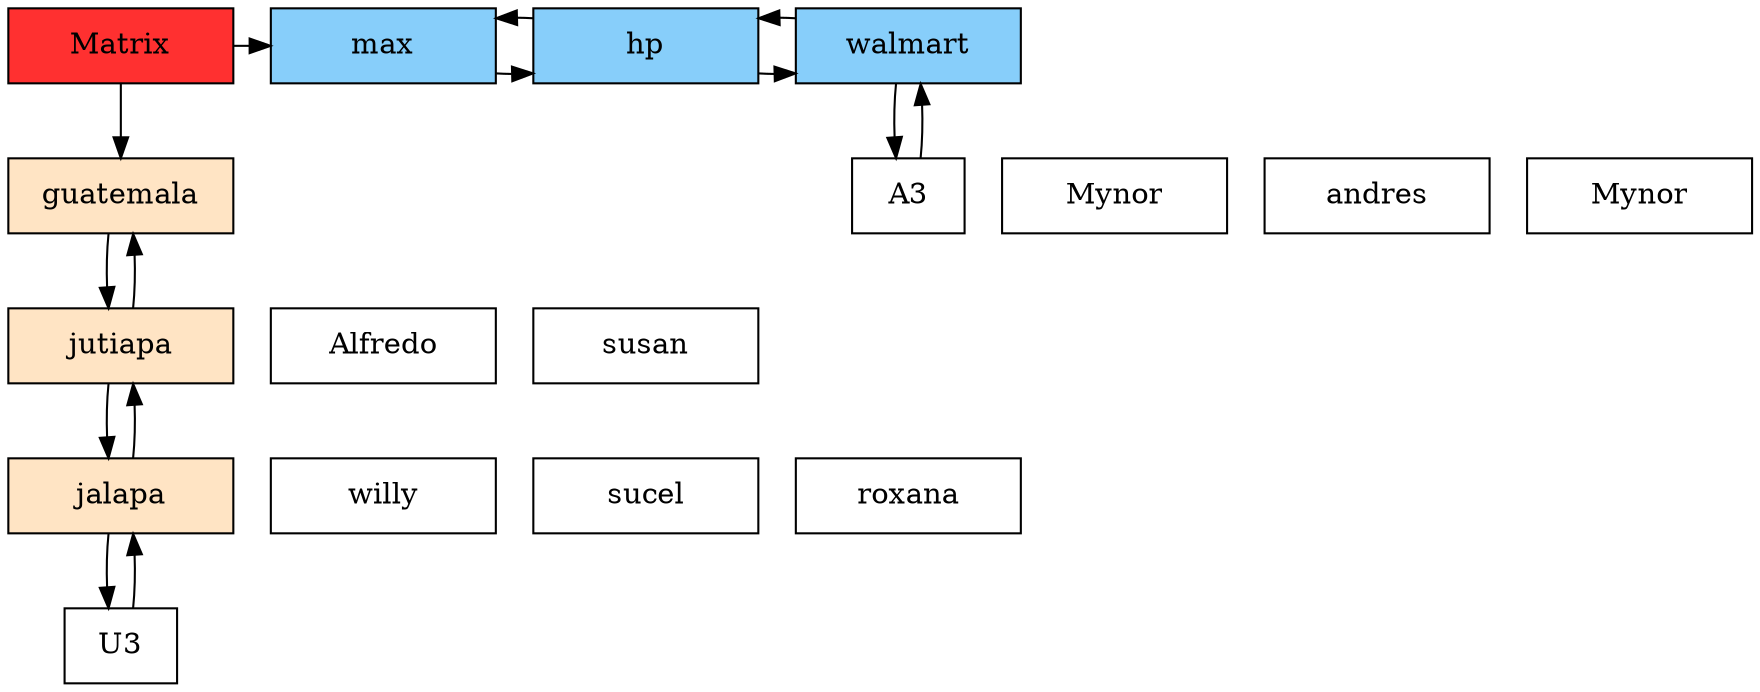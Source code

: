 digraph a{
node[shape=box];
C00736570[ label = "Matrix", width = 1.5, style = filled, fillcolor = firebrick1, group = 1 ];
U0 [label = "guatemala"    pos = "5.3, 3.5!" width = 1.5 style = filled, fillcolor = bisque1, group = 1 ];
U1 [label = "jutiapa"    pos = "5.3, 3.5!" width = 1.5 style = filled, fillcolor = bisque1, group = 1 ];
U2 [label = "jalapa"    pos = "5.3, 3.5!" width = 1.5 style = filled, fillcolor = bisque1, group = 1 ];
C00736570->U0
U0-> U1
U1-> U0
U1-> U2
U2-> U1
U2-> U3
U3-> U2


A0 [label = max   width = 1.5 style = filled, fillcolor = lightskyblue, group = 2 ];
A1 [label = hp   width = 1.5 style = filled, fillcolor = lightskyblue, group = 3 ];
A2 [label = walmart   width = 1.5 style = filled, fillcolor = lightskyblue, group = 4 ];
C00736570->A0
A0-> A1
A1-> A0
A1-> A2
A2-> A1
A2-> A3
A3-> A2
{rank = same;
C00736570;
A0;
A1;
A2;
}


N0[label ="Mynor" width = 1.5, group =0];
N1[label ="andres" width = 1.5, group =0];
N2[label ="Mynor" width = 1.5, group =0];
N3[label ="Alfredo" width = 1.5, group =0];
N4[label ="susan" width = 1.5, group =0];
N5[label ="willy" width = 1.5, group =0];
N6[label ="sucel" width = 1.5, group =0];
N7[label ="roxana" width = 1.5, group =0];


{rank = same;U0;N0;N1;N2;}
{rank = same;U1;N3;N4;}
{rank = same;U2;N5;N6;N7;}
}
